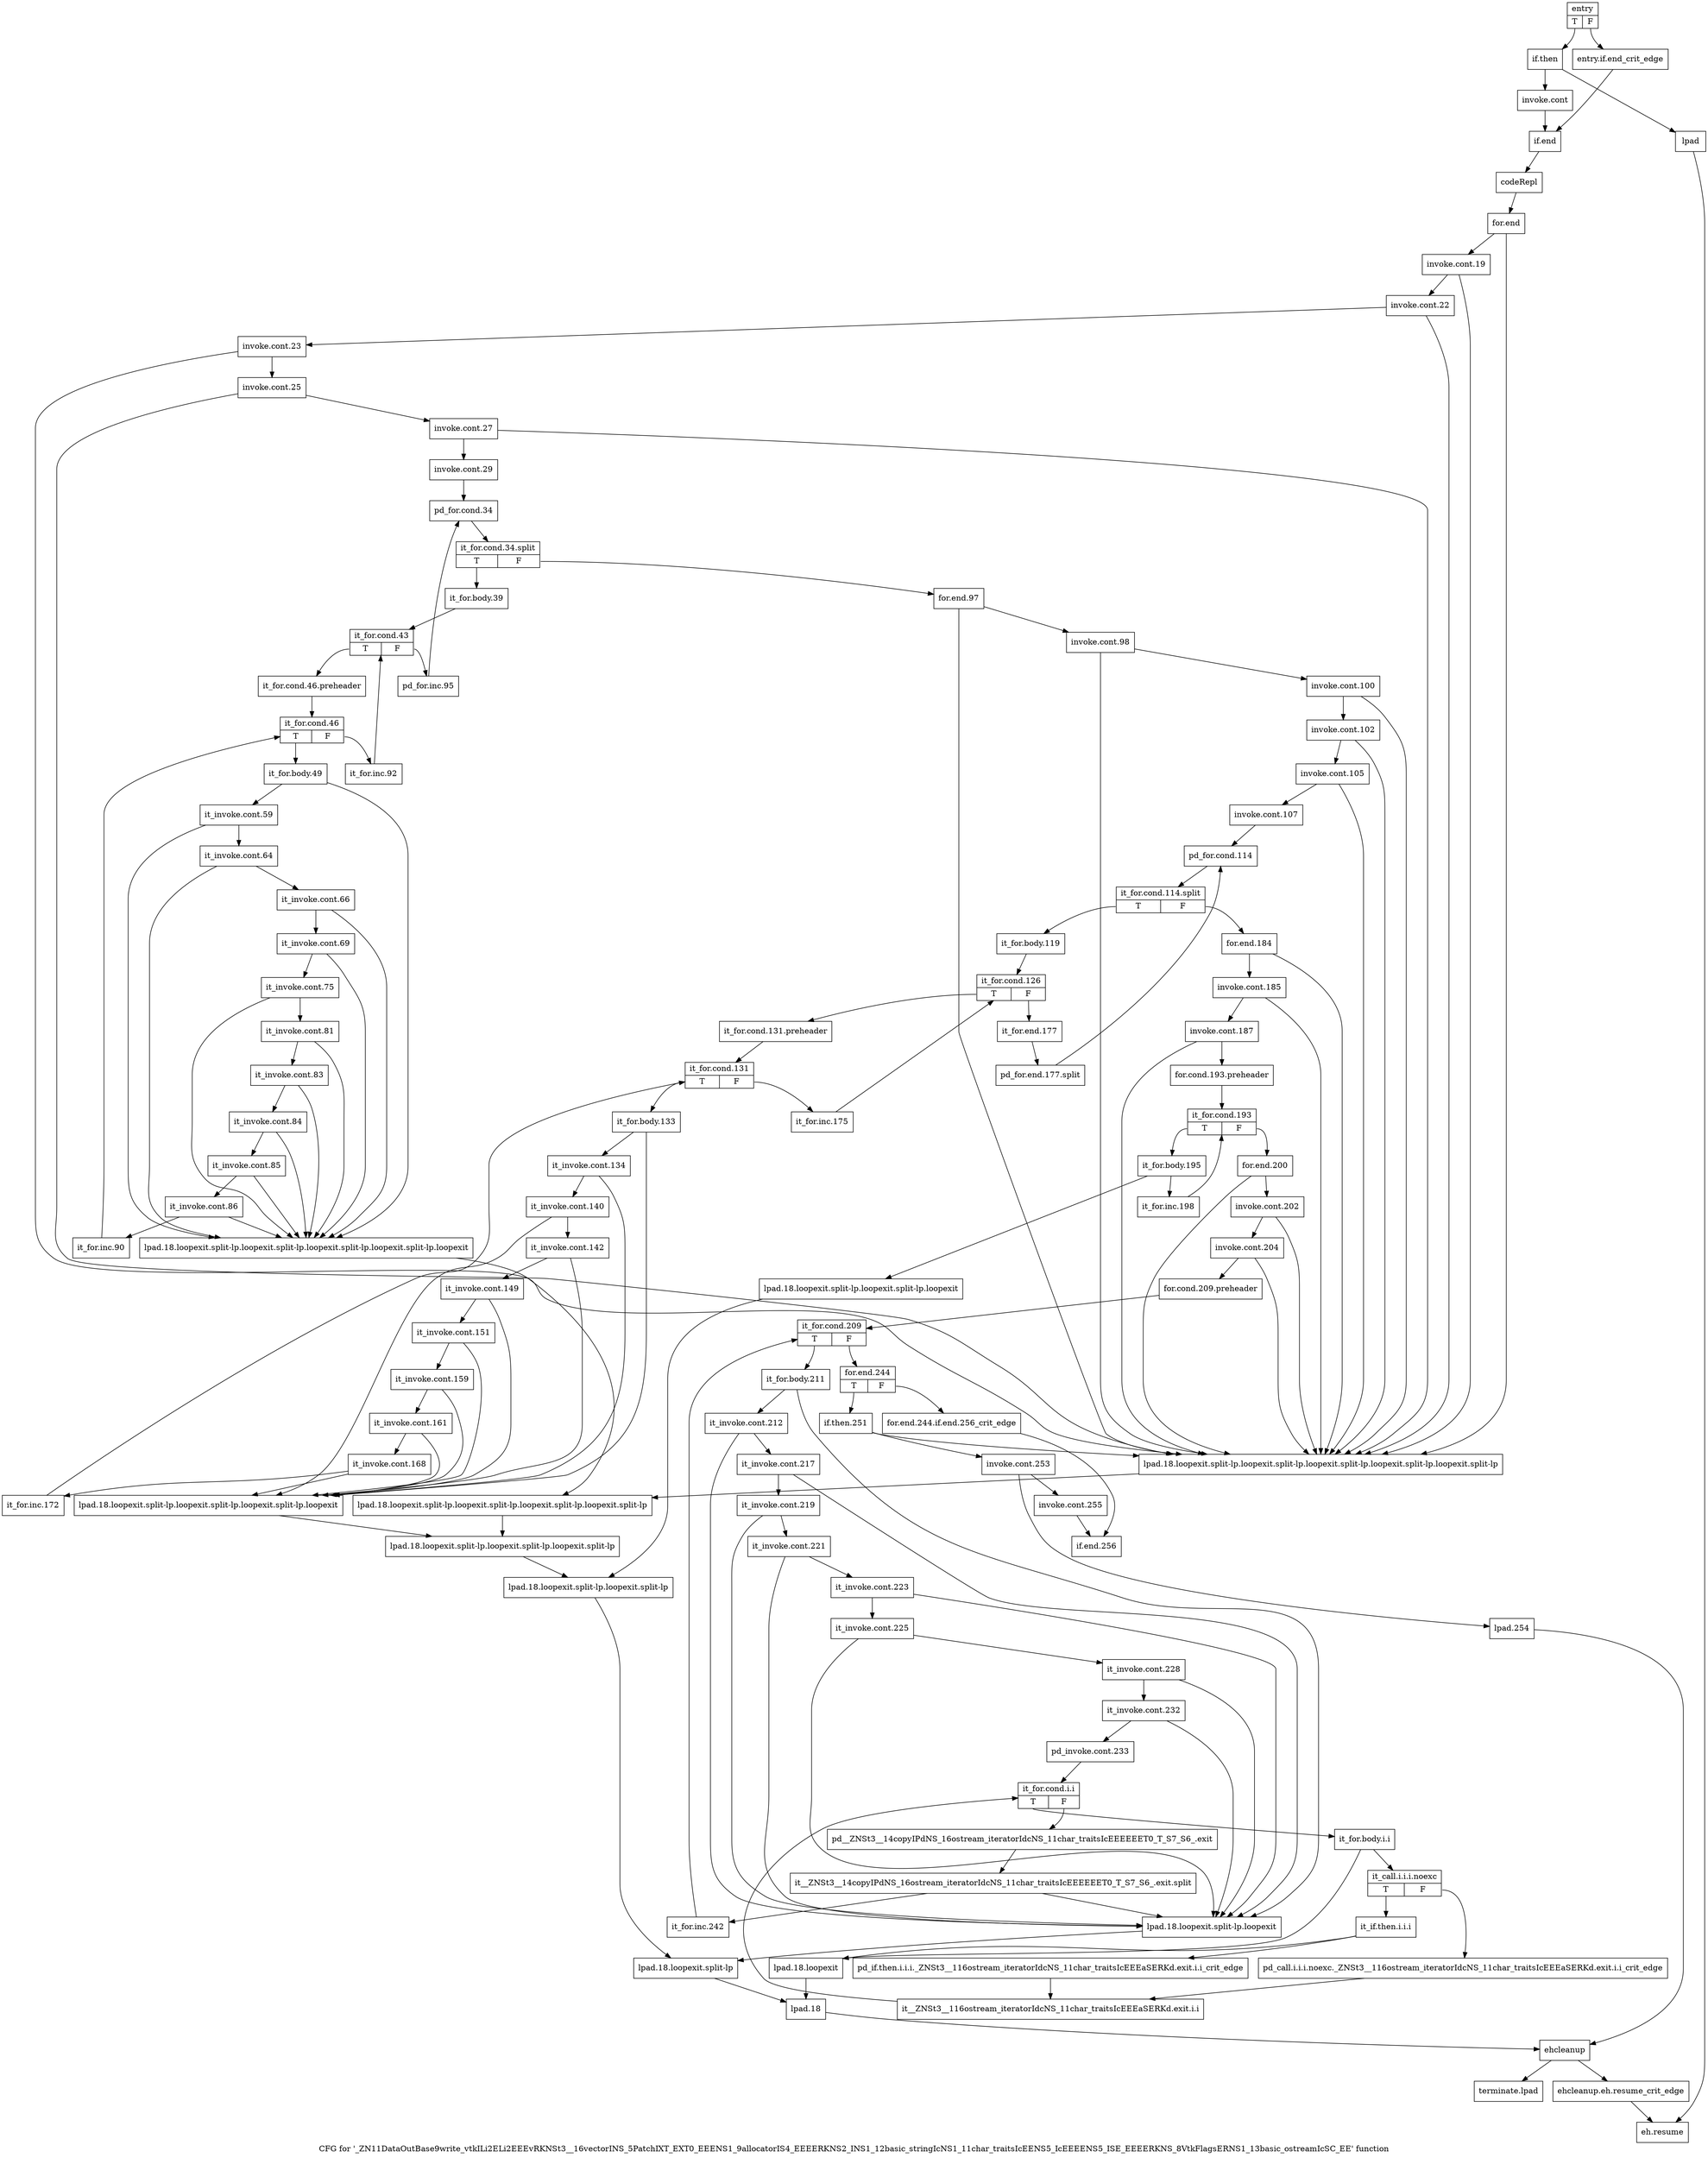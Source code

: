 digraph "CFG for '_ZN11DataOutBase9write_vtkILi2ELi2EEEvRKNSt3__16vectorINS_5PatchIXT_EXT0_EEENS1_9allocatorIS4_EEEERKNS2_INS1_12basic_stringIcNS1_11char_traitsIcEENS5_IcEEEENS5_ISE_EEEERKNS_8VtkFlagsERNS1_13basic_ostreamIcSC_EE' function" {
	label="CFG for '_ZN11DataOutBase9write_vtkILi2ELi2EEEvRKNSt3__16vectorINS_5PatchIXT_EXT0_EEENS1_9allocatorIS4_EEEERKNS2_INS1_12basic_stringIcNS1_11char_traitsIcEENS5_IcEEEENS5_ISE_EEEERKNS_8VtkFlagsERNS1_13basic_ostreamIcSC_EE' function";

	Node0x3641430 [shape=record,label="{entry|{<s0>T|<s1>F}}"];
	Node0x3641430:s0 -> Node0x36414d0;
	Node0x3641430:s1 -> Node0x3641480;
	Node0x3641480 [shape=record,label="{entry.if.end_crit_edge}"];
	Node0x3641480 -> Node0x3646200;
	Node0x36414d0 [shape=record,label="{if.then}"];
	Node0x36414d0 -> Node0x3641520;
	Node0x36414d0 -> Node0x36461b0;
	Node0x3641520 [shape=record,label="{invoke.cont}"];
	Node0x3641520 -> Node0x3646200;
	Node0x36461b0 [shape=record,label="{lpad}"];
	Node0x36461b0 -> Node0x36481e0;
	Node0x3646200 [shape=record,label="{if.end}"];
	Node0x3646200 -> Node0x3646250;
	Node0x3646250 [shape=record,label="{codeRepl}"];
	Node0x3646250 -> Node0x36462a0;
	Node0x36462a0 [shape=record,label="{for.end}"];
	Node0x36462a0 -> Node0x36462f0;
	Node0x36462a0 -> Node0x3646bb0;
	Node0x36462f0 [shape=record,label="{invoke.cont.19}"];
	Node0x36462f0 -> Node0x3646340;
	Node0x36462f0 -> Node0x3646bb0;
	Node0x3646340 [shape=record,label="{invoke.cont.22}"];
	Node0x3646340 -> Node0x3646390;
	Node0x3646340 -> Node0x3646bb0;
	Node0x3646390 [shape=record,label="{invoke.cont.23}"];
	Node0x3646390 -> Node0x36463e0;
	Node0x3646390 -> Node0x3646bb0;
	Node0x36463e0 [shape=record,label="{invoke.cont.25}"];
	Node0x36463e0 -> Node0x3646430;
	Node0x36463e0 -> Node0x3646bb0;
	Node0x3646430 [shape=record,label="{invoke.cont.27}"];
	Node0x3646430 -> Node0x3646480;
	Node0x3646430 -> Node0x3646bb0;
	Node0x3646480 [shape=record,label="{invoke.cont.29}"];
	Node0x3646480 -> Node0x36464d0;
	Node0x36464d0 [shape=record,label="{pd_for.cond.34}"];
	Node0x36464d0 -> Node0x9bb3ed0;
	Node0x9bb3ed0 [shape=record,label="{it_for.cond.34.split|{<s0>T|<s1>F}}"];
	Node0x9bb3ed0:s0 -> Node0x3646520;
	Node0x9bb3ed0:s1 -> Node0x3646e30;
	Node0x3646520 [shape=record,label="{it_for.body.39}"];
	Node0x3646520 -> Node0x3646570;
	Node0x3646570 [shape=record,label="{it_for.cond.43|{<s0>T|<s1>F}}"];
	Node0x3646570:s0 -> Node0x36465c0;
	Node0x3646570:s1 -> Node0x3646de0;
	Node0x36465c0 [shape=record,label="{it_for.cond.46.preheader}"];
	Node0x36465c0 -> Node0x3646610;
	Node0x3646610 [shape=record,label="{it_for.cond.46|{<s0>T|<s1>F}}"];
	Node0x3646610:s0 -> Node0x3646660;
	Node0x3646610:s1 -> Node0x3646d90;
	Node0x3646660 [shape=record,label="{it_for.body.49}"];
	Node0x3646660 -> Node0x36466b0;
	Node0x3646660 -> Node0x3646b60;
	Node0x36466b0 [shape=record,label="{it_invoke.cont.59}"];
	Node0x36466b0 -> Node0x3646700;
	Node0x36466b0 -> Node0x3646b60;
	Node0x3646700 [shape=record,label="{it_invoke.cont.64}"];
	Node0x3646700 -> Node0x3646750;
	Node0x3646700 -> Node0x3646b60;
	Node0x3646750 [shape=record,label="{it_invoke.cont.66}"];
	Node0x3646750 -> Node0x36467a0;
	Node0x3646750 -> Node0x3646b60;
	Node0x36467a0 [shape=record,label="{it_invoke.cont.69}"];
	Node0x36467a0 -> Node0x36467f0;
	Node0x36467a0 -> Node0x3646b60;
	Node0x36467f0 [shape=record,label="{it_invoke.cont.75}"];
	Node0x36467f0 -> Node0x3646840;
	Node0x36467f0 -> Node0x3646b60;
	Node0x3646840 [shape=record,label="{it_invoke.cont.81}"];
	Node0x3646840 -> Node0x3646890;
	Node0x3646840 -> Node0x3646b60;
	Node0x3646890 [shape=record,label="{it_invoke.cont.83}"];
	Node0x3646890 -> Node0x36468e0;
	Node0x3646890 -> Node0x3646b60;
	Node0x36468e0 [shape=record,label="{it_invoke.cont.84}"];
	Node0x36468e0 -> Node0x3646930;
	Node0x36468e0 -> Node0x3646b60;
	Node0x3646930 [shape=record,label="{it_invoke.cont.85}"];
	Node0x3646930 -> Node0x3646980;
	Node0x3646930 -> Node0x3646b60;
	Node0x3646980 [shape=record,label="{it_invoke.cont.86}"];
	Node0x3646980 -> Node0x36469d0;
	Node0x3646980 -> Node0x3646b60;
	Node0x36469d0 [shape=record,label="{it_for.inc.90}"];
	Node0x36469d0 -> Node0x3646610;
	Node0x3646a20 [shape=record,label="{lpad.18.loopexit}"];
	Node0x3646a20 -> Node0x3646d40;
	Node0x3646a70 [shape=record,label="{lpad.18.loopexit.split-lp.loopexit}"];
	Node0x3646a70 -> Node0x3646cf0;
	Node0x3646ac0 [shape=record,label="{lpad.18.loopexit.split-lp.loopexit.split-lp.loopexit}"];
	Node0x3646ac0 -> Node0x3646ca0;
	Node0x3646b10 [shape=record,label="{lpad.18.loopexit.split-lp.loopexit.split-lp.loopexit.split-lp.loopexit}"];
	Node0x3646b10 -> Node0x3646c50;
	Node0x3646b60 [shape=record,label="{lpad.18.loopexit.split-lp.loopexit.split-lp.loopexit.split-lp.loopexit.split-lp.loopexit}"];
	Node0x3646b60 -> Node0x3646c00;
	Node0x3646bb0 [shape=record,label="{lpad.18.loopexit.split-lp.loopexit.split-lp.loopexit.split-lp.loopexit.split-lp.loopexit.split-lp}"];
	Node0x3646bb0 -> Node0x3646c00;
	Node0x3646c00 [shape=record,label="{lpad.18.loopexit.split-lp.loopexit.split-lp.loopexit.split-lp.loopexit.split-lp}"];
	Node0x3646c00 -> Node0x3646c50;
	Node0x3646c50 [shape=record,label="{lpad.18.loopexit.split-lp.loopexit.split-lp.loopexit.split-lp}"];
	Node0x3646c50 -> Node0x3646ca0;
	Node0x3646ca0 [shape=record,label="{lpad.18.loopexit.split-lp.loopexit.split-lp}"];
	Node0x3646ca0 -> Node0x3646cf0;
	Node0x3646cf0 [shape=record,label="{lpad.18.loopexit.split-lp}"];
	Node0x3646cf0 -> Node0x3646d40;
	Node0x3646d40 [shape=record,label="{lpad.18}"];
	Node0x3646d40 -> Node0x3648140;
	Node0x3646d90 [shape=record,label="{it_for.inc.92}"];
	Node0x3646d90 -> Node0x3646570;
	Node0x3646de0 [shape=record,label="{pd_for.inc.95}"];
	Node0x3646de0 -> Node0x36464d0;
	Node0x3646e30 [shape=record,label="{for.end.97}"];
	Node0x3646e30 -> Node0x3646e80;
	Node0x3646e30 -> Node0x3646bb0;
	Node0x3646e80 [shape=record,label="{invoke.cont.98}"];
	Node0x3646e80 -> Node0x3646ed0;
	Node0x3646e80 -> Node0x3646bb0;
	Node0x3646ed0 [shape=record,label="{invoke.cont.100}"];
	Node0x3646ed0 -> Node0x3646f20;
	Node0x3646ed0 -> Node0x3646bb0;
	Node0x3646f20 [shape=record,label="{invoke.cont.102}"];
	Node0x3646f20 -> Node0x3646f70;
	Node0x3646f20 -> Node0x3646bb0;
	Node0x3646f70 [shape=record,label="{invoke.cont.105}"];
	Node0x3646f70 -> Node0x3646fc0;
	Node0x3646f70 -> Node0x3646bb0;
	Node0x3646fc0 [shape=record,label="{invoke.cont.107}"];
	Node0x3646fc0 -> Node0x3647010;
	Node0x3647010 [shape=record,label="{pd_for.cond.114}"];
	Node0x3647010 -> Node0x9c753d0;
	Node0x9c753d0 [shape=record,label="{it_for.cond.114.split|{<s0>T|<s1>F}}"];
	Node0x9c753d0:s0 -> Node0x3647060;
	Node0x9c753d0:s1 -> Node0x3647560;
	Node0x3647060 [shape=record,label="{it_for.body.119}"];
	Node0x3647060 -> Node0x36470b0;
	Node0x36470b0 [shape=record,label="{it_for.cond.126|{<s0>T|<s1>F}}"];
	Node0x36470b0:s0 -> Node0x3647100;
	Node0x36470b0:s1 -> Node0x3647510;
	Node0x3647100 [shape=record,label="{it_for.cond.131.preheader}"];
	Node0x3647100 -> Node0x3647150;
	Node0x3647150 [shape=record,label="{it_for.cond.131|{<s0>T|<s1>F}}"];
	Node0x3647150:s0 -> Node0x36471a0;
	Node0x3647150:s1 -> Node0x36474c0;
	Node0x36471a0 [shape=record,label="{it_for.body.133}"];
	Node0x36471a0 -> Node0x36471f0;
	Node0x36471a0 -> Node0x3646b10;
	Node0x36471f0 [shape=record,label="{it_invoke.cont.134}"];
	Node0x36471f0 -> Node0x3647240;
	Node0x36471f0 -> Node0x3646b10;
	Node0x3647240 [shape=record,label="{it_invoke.cont.140}"];
	Node0x3647240 -> Node0x3647290;
	Node0x3647240 -> Node0x3646b10;
	Node0x3647290 [shape=record,label="{it_invoke.cont.142}"];
	Node0x3647290 -> Node0x36472e0;
	Node0x3647290 -> Node0x3646b10;
	Node0x36472e0 [shape=record,label="{it_invoke.cont.149}"];
	Node0x36472e0 -> Node0x3647330;
	Node0x36472e0 -> Node0x3646b10;
	Node0x3647330 [shape=record,label="{it_invoke.cont.151}"];
	Node0x3647330 -> Node0x3647380;
	Node0x3647330 -> Node0x3646b10;
	Node0x3647380 [shape=record,label="{it_invoke.cont.159}"];
	Node0x3647380 -> Node0x36473d0;
	Node0x3647380 -> Node0x3646b10;
	Node0x36473d0 [shape=record,label="{it_invoke.cont.161}"];
	Node0x36473d0 -> Node0x3647420;
	Node0x36473d0 -> Node0x3646b10;
	Node0x3647420 [shape=record,label="{it_invoke.cont.168}"];
	Node0x3647420 -> Node0x3647470;
	Node0x3647420 -> Node0x3646b10;
	Node0x3647470 [shape=record,label="{it_for.inc.172}"];
	Node0x3647470 -> Node0x3647150;
	Node0x36474c0 [shape=record,label="{it_for.inc.175}"];
	Node0x36474c0 -> Node0x36470b0;
	Node0x3647510 [shape=record,label="{it_for.end.177}"];
	Node0x3647510 -> Node0x9c751d0;
	Node0x9c751d0 [shape=record,label="{pd_for.end.177.split}"];
	Node0x9c751d0 -> Node0x3647010;
	Node0x3647560 [shape=record,label="{for.end.184}"];
	Node0x3647560 -> Node0x36475b0;
	Node0x3647560 -> Node0x3646bb0;
	Node0x36475b0 [shape=record,label="{invoke.cont.185}"];
	Node0x36475b0 -> Node0x3647600;
	Node0x36475b0 -> Node0x3646bb0;
	Node0x3647600 [shape=record,label="{invoke.cont.187}"];
	Node0x3647600 -> Node0x3647650;
	Node0x3647600 -> Node0x3646bb0;
	Node0x3647650 [shape=record,label="{for.cond.193.preheader}"];
	Node0x3647650 -> Node0x36476a0;
	Node0x36476a0 [shape=record,label="{it_for.cond.193|{<s0>T|<s1>F}}"];
	Node0x36476a0:s0 -> Node0x36476f0;
	Node0x36476a0:s1 -> Node0x3647790;
	Node0x36476f0 [shape=record,label="{it_for.body.195}"];
	Node0x36476f0 -> Node0x3647740;
	Node0x36476f0 -> Node0x3646ac0;
	Node0x3647740 [shape=record,label="{it_for.inc.198}"];
	Node0x3647740 -> Node0x36476a0;
	Node0x3647790 [shape=record,label="{for.end.200}"];
	Node0x3647790 -> Node0x36477e0;
	Node0x3647790 -> Node0x3646bb0;
	Node0x36477e0 [shape=record,label="{invoke.cont.202}"];
	Node0x36477e0 -> Node0x3647830;
	Node0x36477e0 -> Node0x3646bb0;
	Node0x3647830 [shape=record,label="{invoke.cont.204}"];
	Node0x3647830 -> Node0x3647880;
	Node0x3647830 -> Node0x3646bb0;
	Node0x3647880 [shape=record,label="{for.cond.209.preheader}"];
	Node0x3647880 -> Node0x36478d0;
	Node0x36478d0 [shape=record,label="{it_for.cond.209|{<s0>T|<s1>F}}"];
	Node0x36478d0:s0 -> Node0x3647920;
	Node0x36478d0:s1 -> Node0x3647f10;
	Node0x3647920 [shape=record,label="{it_for.body.211}"];
	Node0x3647920 -> Node0x3647970;
	Node0x3647920 -> Node0x3646a70;
	Node0x3647970 [shape=record,label="{it_invoke.cont.212}"];
	Node0x3647970 -> Node0x36479c0;
	Node0x3647970 -> Node0x3646a70;
	Node0x36479c0 [shape=record,label="{it_invoke.cont.217}"];
	Node0x36479c0 -> Node0x3647a10;
	Node0x36479c0 -> Node0x3646a70;
	Node0x3647a10 [shape=record,label="{it_invoke.cont.219}"];
	Node0x3647a10 -> Node0x3647a60;
	Node0x3647a10 -> Node0x3646a70;
	Node0x3647a60 [shape=record,label="{it_invoke.cont.221}"];
	Node0x3647a60 -> Node0x3647ab0;
	Node0x3647a60 -> Node0x3646a70;
	Node0x3647ab0 [shape=record,label="{it_invoke.cont.223}"];
	Node0x3647ab0 -> Node0x3647b00;
	Node0x3647ab0 -> Node0x3646a70;
	Node0x3647b00 [shape=record,label="{it_invoke.cont.225}"];
	Node0x3647b00 -> Node0x3647b50;
	Node0x3647b00 -> Node0x3646a70;
	Node0x3647b50 [shape=record,label="{it_invoke.cont.228}"];
	Node0x3647b50 -> Node0x3647ba0;
	Node0x3647b50 -> Node0x3646a70;
	Node0x3647ba0 [shape=record,label="{it_invoke.cont.232}"];
	Node0x3647ba0 -> Node0x3647bf0;
	Node0x3647ba0 -> Node0x3646a70;
	Node0x3647bf0 [shape=record,label="{pd_invoke.cont.233}"];
	Node0x3647bf0 -> Node0x3647c40;
	Node0x3647c40 [shape=record,label="{it_for.cond.i.i|{<s0>T|<s1>F}}"];
	Node0x3647c40:s0 -> Node0x3647c90;
	Node0x3647c40:s1 -> Node0x3647e70;
	Node0x3647c90 [shape=record,label="{it_for.body.i.i}"];
	Node0x3647c90 -> Node0x3647ce0;
	Node0x3647c90 -> Node0x3646a20;
	Node0x3647ce0 [shape=record,label="{it_call.i.i.i.noexc|{<s0>T|<s1>F}}"];
	Node0x3647ce0:s0 -> Node0x3647d80;
	Node0x3647ce0:s1 -> Node0x3647d30;
	Node0x3647d30 [shape=record,label="{pd_call.i.i.i.noexc._ZNSt3__116ostream_iteratorIdcNS_11char_traitsIcEEEaSERKd.exit.i.i_crit_edge}"];
	Node0x3647d30 -> Node0x3647e20;
	Node0x3647d80 [shape=record,label="{it_if.then.i.i.i}"];
	Node0x3647d80 -> Node0x3647dd0;
	Node0x3647d80 -> Node0x3646a20;
	Node0x3647dd0 [shape=record,label="{pd_if.then.i.i.i._ZNSt3__116ostream_iteratorIdcNS_11char_traitsIcEEEaSERKd.exit.i.i_crit_edge}"];
	Node0x3647dd0 -> Node0x3647e20;
	Node0x3647e20 [shape=record,label="{it__ZNSt3__116ostream_iteratorIdcNS_11char_traitsIcEEEaSERKd.exit.i.i}"];
	Node0x3647e20 -> Node0x3647c40;
	Node0x3647e70 [shape=record,label="{pd__ZNSt3__14copyIPdNS_16ostream_iteratorIdcNS_11char_traitsIcEEEEEET0_T_S7_S6_.exit}"];
	Node0x3647e70 -> Node0x9c34be0;
	Node0x9c34be0 [shape=record,label="{it__ZNSt3__14copyIPdNS_16ostream_iteratorIdcNS_11char_traitsIcEEEEEET0_T_S7_S6_.exit.split}"];
	Node0x9c34be0 -> Node0x3647ec0;
	Node0x9c34be0 -> Node0x3646a70;
	Node0x3647ec0 [shape=record,label="{it_for.inc.242}"];
	Node0x3647ec0 -> Node0x36478d0;
	Node0x3647f10 [shape=record,label="{for.end.244|{<s0>T|<s1>F}}"];
	Node0x3647f10:s0 -> Node0x3647fb0;
	Node0x3647f10:s1 -> Node0x3647f60;
	Node0x3647f60 [shape=record,label="{for.end.244.if.end.256_crit_edge}"];
	Node0x3647f60 -> Node0x36480f0;
	Node0x3647fb0 [shape=record,label="{if.then.251}"];
	Node0x3647fb0 -> Node0x3648000;
	Node0x3647fb0 -> Node0x3646bb0;
	Node0x3648000 [shape=record,label="{invoke.cont.253}"];
	Node0x3648000 -> Node0x3648050;
	Node0x3648000 -> Node0x36480a0;
	Node0x3648050 [shape=record,label="{invoke.cont.255}"];
	Node0x3648050 -> Node0x36480f0;
	Node0x36480a0 [shape=record,label="{lpad.254}"];
	Node0x36480a0 -> Node0x3648140;
	Node0x36480f0 [shape=record,label="{if.end.256}"];
	Node0x3648140 [shape=record,label="{ehcleanup}"];
	Node0x3648140 -> Node0x3648190;
	Node0x3648140 -> Node0x3648230;
	Node0x3648190 [shape=record,label="{ehcleanup.eh.resume_crit_edge}"];
	Node0x3648190 -> Node0x36481e0;
	Node0x36481e0 [shape=record,label="{eh.resume}"];
	Node0x3648230 [shape=record,label="{terminate.lpad}"];
}

